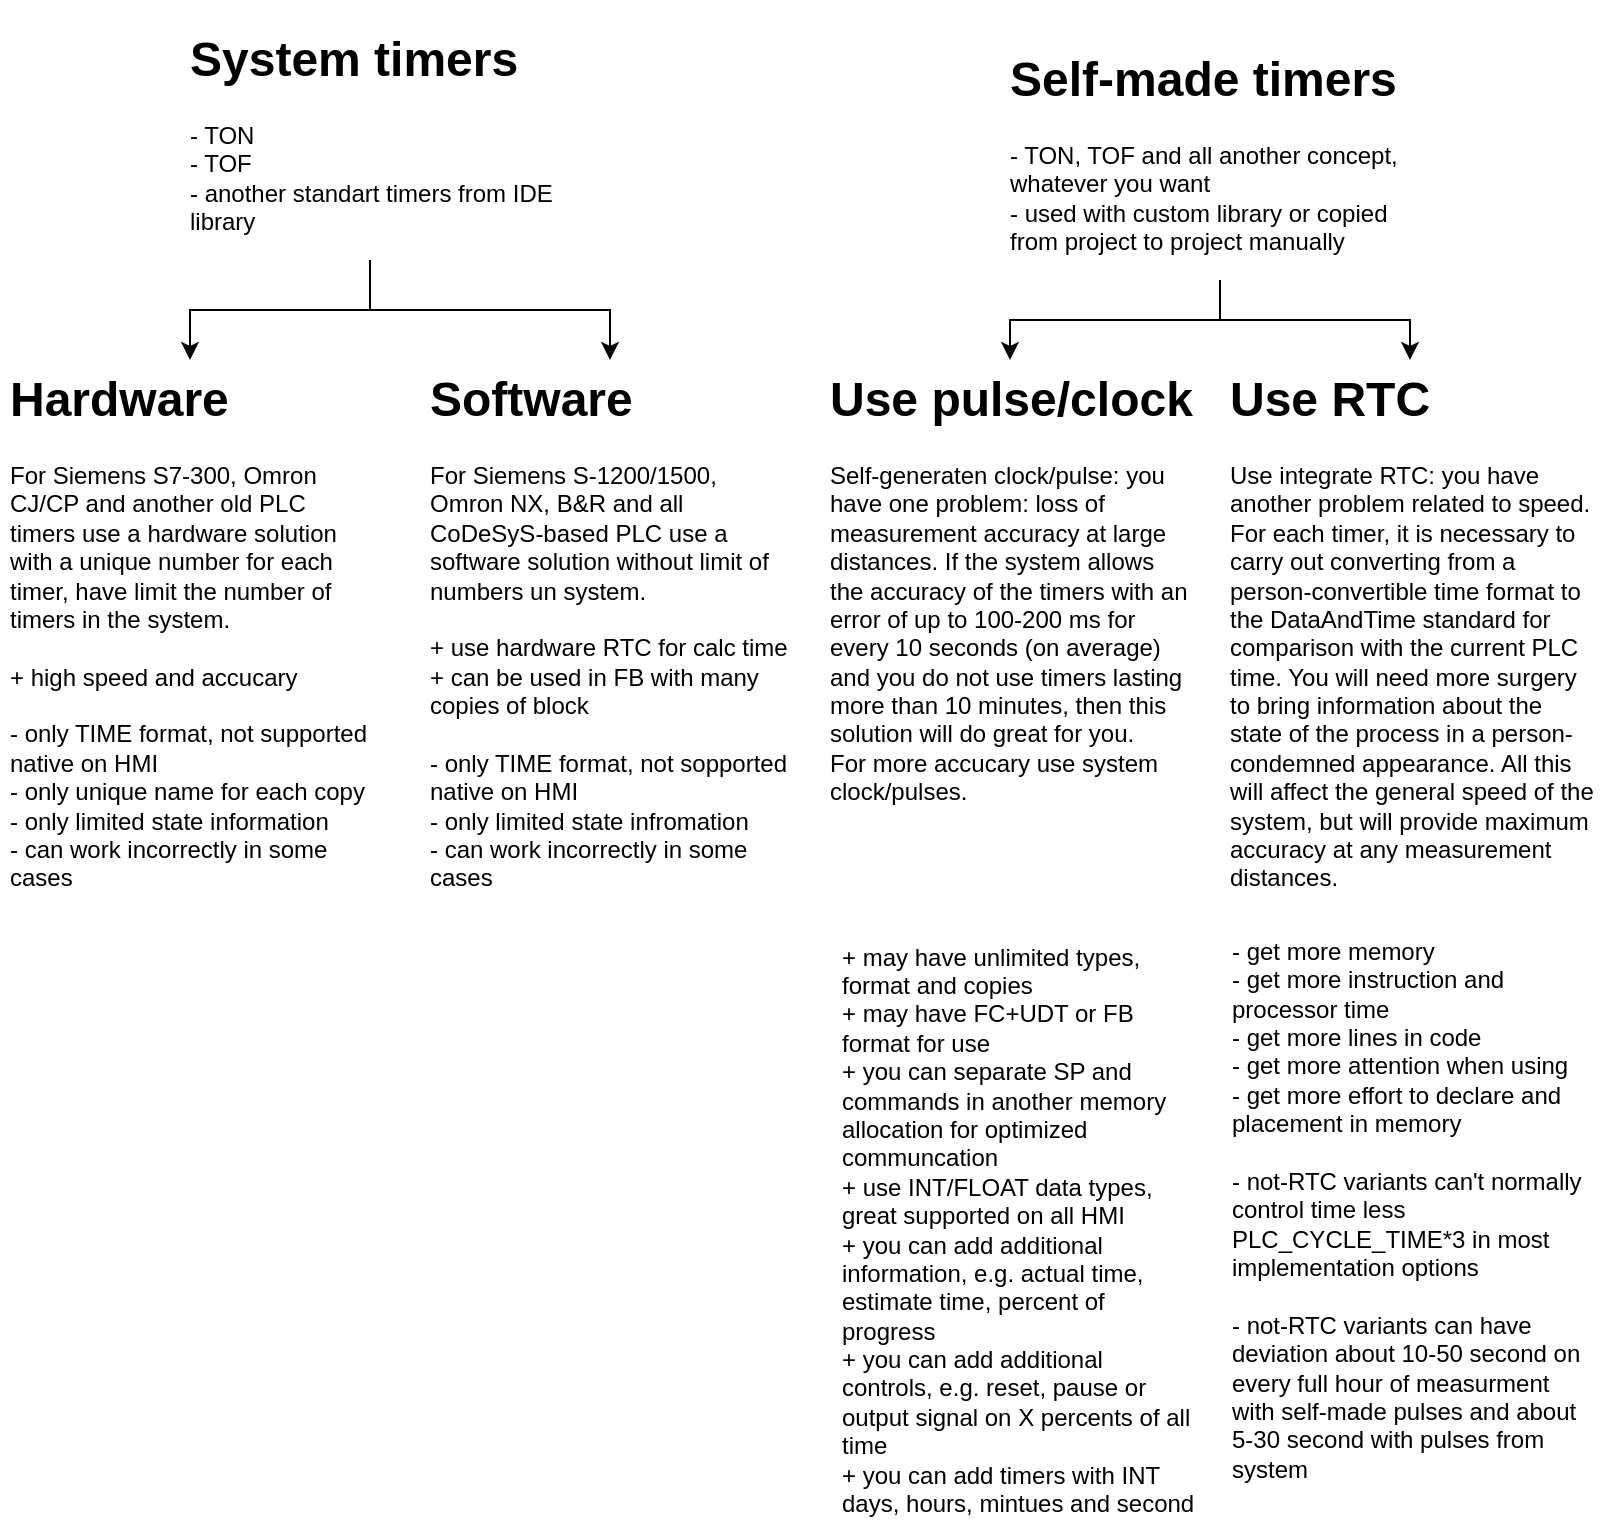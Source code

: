 <mxfile version="22.1.21" type="device">
  <diagram name="EN" id="xldEnZR020VYm00dPpNL">
    <mxGraphModel dx="1434" dy="836" grid="1" gridSize="10" guides="1" tooltips="1" connect="1" arrows="1" fold="1" page="1" pageScale="1" pageWidth="827" pageHeight="1169" math="0" shadow="0">
      <root>
        <mxCell id="0" />
        <mxCell id="1" parent="0" />
        <mxCell id="k9TT9UojLHm3JJfoYClC-9" style="edgeStyle=orthogonalEdgeStyle;rounded=0;orthogonalLoop=1;jettySize=auto;html=1;" edge="1" parent="1" source="k9TT9UojLHm3JJfoYClC-1" target="k9TT9UojLHm3JJfoYClC-2">
          <mxGeometry relative="1" as="geometry" />
        </mxCell>
        <mxCell id="k9TT9UojLHm3JJfoYClC-10" style="edgeStyle=orthogonalEdgeStyle;rounded=0;orthogonalLoop=1;jettySize=auto;html=1;entryX=0.5;entryY=0;entryDx=0;entryDy=0;" edge="1" parent="1" source="k9TT9UojLHm3JJfoYClC-1" target="k9TT9UojLHm3JJfoYClC-3">
          <mxGeometry relative="1" as="geometry" />
        </mxCell>
        <mxCell id="k9TT9UojLHm3JJfoYClC-1" value="&lt;h1&gt;System timers&lt;/h1&gt;&lt;div&gt;- TON&lt;br&gt;- TOF&lt;/div&gt;&lt;div&gt;- another standart timers from IDE library&lt;/div&gt;" style="text;html=1;strokeColor=none;fillColor=none;spacing=5;spacingTop=-20;whiteSpace=wrap;overflow=hidden;rounded=0;" vertex="1" parent="1">
          <mxGeometry x="110" y="10" width="190" height="120" as="geometry" />
        </mxCell>
        <mxCell id="k9TT9UojLHm3JJfoYClC-2" value="&lt;h1&gt;Hardware&lt;/h1&gt;&lt;div&gt;For Siemens S7-300, Omron CJ/CP and another old PLC timers use a hardware solution with a unique number for each timer, have limit the number of timers in the system.&lt;/div&gt;&lt;div&gt;&lt;br&gt;&lt;/div&gt;&lt;div&gt;+ high speed and accucary&lt;/div&gt;&lt;div&gt;&lt;br&gt;&lt;/div&gt;&lt;div&gt;- only TIME format, not supported native on HMI&lt;/div&gt;&lt;div&gt;- only unique name for each copy&lt;br&gt;- only limited state information&lt;br&gt;-&amp;nbsp;can work incorrectly in some cases&lt;/div&gt;" style="text;html=1;strokeColor=none;fillColor=none;spacing=5;spacingTop=-20;whiteSpace=wrap;overflow=hidden;rounded=0;" vertex="1" parent="1">
          <mxGeometry x="20" y="180" width="190" height="280" as="geometry" />
        </mxCell>
        <mxCell id="k9TT9UojLHm3JJfoYClC-3" value="&lt;h1&gt;Software&lt;/h1&gt;&lt;div&gt;For Siemens S-1200/1500, Omron NX, B&amp;amp;R and all CoDeSyS-based PLC use a software solution without limit of numbers un system.&lt;/div&gt;&lt;div&gt;&lt;br&gt;&lt;/div&gt;&lt;div&gt;+ use hardware RTC for calc time&lt;/div&gt;&lt;div&gt;+ can be used in FB with many copies of block&lt;/div&gt;&lt;div&gt;&lt;br&gt;&lt;/div&gt;&lt;div&gt;- only TIME format, not sopported native on HMI&lt;/div&gt;&lt;div&gt;- only limited state infromation&lt;/div&gt;&lt;div&gt;- can work incorrectly in some cases&lt;/div&gt;" style="text;html=1;strokeColor=none;fillColor=none;spacing=5;spacingTop=-20;whiteSpace=wrap;overflow=hidden;rounded=0;" vertex="1" parent="1">
          <mxGeometry x="230" y="180" width="190" height="280" as="geometry" />
        </mxCell>
        <mxCell id="k9TT9UojLHm3JJfoYClC-11" style="edgeStyle=orthogonalEdgeStyle;rounded=0;orthogonalLoop=1;jettySize=auto;html=1;entryX=0.5;entryY=0;entryDx=0;entryDy=0;" edge="1" parent="1" source="k9TT9UojLHm3JJfoYClC-4" target="k9TT9UojLHm3JJfoYClC-5">
          <mxGeometry relative="1" as="geometry" />
        </mxCell>
        <mxCell id="k9TT9UojLHm3JJfoYClC-12" style="edgeStyle=orthogonalEdgeStyle;rounded=0;orthogonalLoop=1;jettySize=auto;html=1;entryX=0.5;entryY=0;entryDx=0;entryDy=0;" edge="1" parent="1" source="k9TT9UojLHm3JJfoYClC-4" target="k9TT9UojLHm3JJfoYClC-7">
          <mxGeometry relative="1" as="geometry" />
        </mxCell>
        <mxCell id="k9TT9UojLHm3JJfoYClC-4" value="&lt;h1&gt;Self-made timers&lt;/h1&gt;&lt;div&gt;- TON, TOF and all another concept, whatever you want&lt;/div&gt;&lt;div&gt;- used with custom library or copied from project to project manually&lt;/div&gt;" style="text;html=1;strokeColor=none;fillColor=none;spacing=5;spacingTop=-20;whiteSpace=wrap;overflow=hidden;rounded=0;" vertex="1" parent="1">
          <mxGeometry x="520" y="20" width="220" height="120" as="geometry" />
        </mxCell>
        <mxCell id="k9TT9UojLHm3JJfoYClC-5" value="&lt;h1&gt;Use pulse/clock&lt;/h1&gt;&lt;div&gt;Self-generaten clock/pulse: you have one problem: loss of measurement accuracy at large distances. If the system allows the accuracy of the timers with an error of up to 100-200 ms for every 10 seconds (on average) and you do not use timers lasting more than 10 minutes, then this solution will do great for you.&lt;/div&gt;&lt;div&gt;For more accucary use system clock/pulses.&lt;/div&gt;&lt;div&gt;&lt;br&gt;&lt;/div&gt;&lt;div&gt;&lt;br&gt;&lt;/div&gt;" style="text;html=1;strokeColor=none;fillColor=none;spacing=5;spacingTop=-20;whiteSpace=wrap;overflow=hidden;rounded=0;" vertex="1" parent="1">
          <mxGeometry x="430" y="180" width="190" height="260" as="geometry" />
        </mxCell>
        <mxCell id="k9TT9UojLHm3JJfoYClC-6" value="&lt;div style=&quot;border-color: var(--border-color); text-align: left;&quot;&gt;+ may have unlimited types, format and copies&lt;/div&gt;&lt;div style=&quot;border-color: var(--border-color); text-align: left;&quot;&gt;+ may have FC+UDT or FB format for use&lt;/div&gt;&lt;div style=&quot;border-color: var(--border-color); text-align: left;&quot;&gt;+ you can separate SP and commands in another memory allocation for optimized communcation&lt;br style=&quot;border-color: var(--border-color);&quot;&gt;+ use INT/FLOAT data types, great supported on all HMI&lt;/div&gt;&lt;div style=&quot;border-color: var(--border-color); text-align: left;&quot;&gt;+ you can add additional information, e.g. actual time, estimate time, percent of progress&lt;br style=&quot;border-color: var(--border-color);&quot;&gt;+ you can add additional controls, e.g. reset, pause or output signal on X percents of all time&lt;br&gt;+ you can add timers with INT days, hours, mintues and second&lt;/div&gt;" style="text;html=1;strokeColor=none;fillColor=none;align=center;verticalAlign=middle;whiteSpace=wrap;rounded=0;" vertex="1" parent="1">
          <mxGeometry x="440" y="470" width="180" height="290" as="geometry" />
        </mxCell>
        <mxCell id="k9TT9UojLHm3JJfoYClC-7" value="&lt;h1&gt;Use RTC&lt;/h1&gt;&lt;div&gt;Use integrate RTC: you have another problem related to speed. For each timer, it is necessary to carry out converting from a person-convertible time format to the DataAndTime standard for comparison with the current PLC time. You will need more surgery to bring information about the state of the process in a person-condemned appearance. All this will affect the general speed of the system, but will provide maximum accuracy at any measurement distances.&lt;/div&gt;&lt;div&gt;&lt;br&gt;&lt;/div&gt;&lt;div&gt;&lt;br&gt;&lt;/div&gt;" style="text;html=1;strokeColor=none;fillColor=none;spacing=5;spacingTop=-20;whiteSpace=wrap;overflow=hidden;rounded=0;" vertex="1" parent="1">
          <mxGeometry x="630" y="180" width="190" height="280" as="geometry" />
        </mxCell>
        <mxCell id="k9TT9UojLHm3JJfoYClC-8" value="&lt;div style=&quot;border-color: var(--border-color); text-align: left;&quot;&gt;- get more memory&lt;br&gt;- get more instruction and processor time&lt;/div&gt;&lt;div style=&quot;border-color: var(--border-color); text-align: left;&quot;&gt;- get more lines in code&lt;/div&gt;&lt;div style=&quot;border-color: var(--border-color); text-align: left;&quot;&gt;- get more attention when using&lt;/div&gt;&lt;div style=&quot;border-color: var(--border-color); text-align: left;&quot;&gt;- get more effort to declare and placement in memory&lt;/div&gt;&lt;div style=&quot;border-color: var(--border-color); text-align: left;&quot;&gt;&lt;br&gt;&lt;/div&gt;&lt;div style=&quot;border-color: var(--border-color); text-align: left;&quot;&gt;- not-RTC variants can&#39;t normally control time less PLC_CYCLE_TIME*3 in most implementation options&lt;/div&gt;&lt;div style=&quot;border-color: var(--border-color); text-align: left;&quot;&gt;&lt;br&gt;&lt;/div&gt;&lt;div style=&quot;border-color: var(--border-color); text-align: left;&quot;&gt;- not-RTC variants can have deviation about 10-50 second on every full hour of measurment with self-made pulses and about 5-30 second with pulses from system&lt;/div&gt;" style="text;html=1;strokeColor=none;fillColor=none;align=center;verticalAlign=middle;whiteSpace=wrap;rounded=0;" vertex="1" parent="1">
          <mxGeometry x="635" y="470" width="180" height="270" as="geometry" />
        </mxCell>
      </root>
    </mxGraphModel>
  </diagram>
</mxfile>

